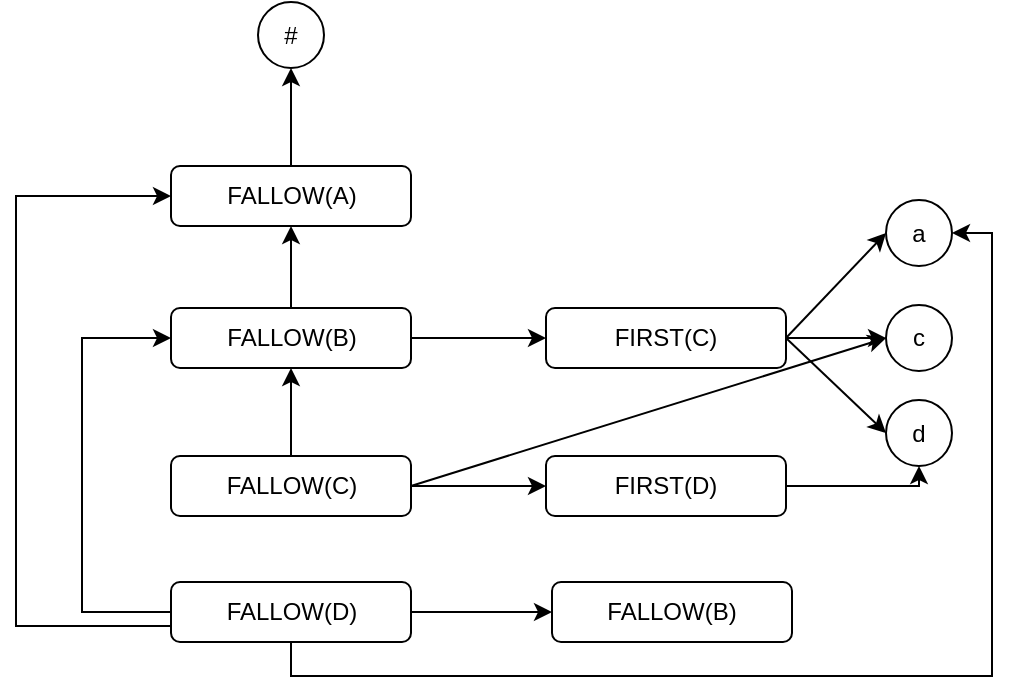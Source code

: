 <mxfile version="21.1.4" type="github">
  <diagram name="第 1 页" id="jlVK5qfQyr_egqlrKWcN">
    <mxGraphModel dx="604" dy="324" grid="0" gridSize="10" guides="1" tooltips="1" connect="1" arrows="1" fold="1" page="1" pageScale="1" pageWidth="3300" pageHeight="4681" math="0" shadow="0">
      <root>
        <mxCell id="0" />
        <mxCell id="1" parent="0" />
        <mxCell id="k8o1MCGl5v_dafdXwM-l-4" style="edgeStyle=orthogonalEdgeStyle;rounded=0;orthogonalLoop=1;jettySize=auto;html=1;entryX=0.5;entryY=1;entryDx=0;entryDy=0;" edge="1" parent="1" source="k8o1MCGl5v_dafdXwM-l-2" target="k8o1MCGl5v_dafdXwM-l-3">
          <mxGeometry relative="1" as="geometry" />
        </mxCell>
        <mxCell id="k8o1MCGl5v_dafdXwM-l-2" value="FALLOW(A)" style="rounded=1;whiteSpace=wrap;html=1;" vertex="1" parent="1">
          <mxGeometry x="975.5" y="899" width="120" height="30" as="geometry" />
        </mxCell>
        <mxCell id="k8o1MCGl5v_dafdXwM-l-3" value="#" style="ellipse;whiteSpace=wrap;html=1;aspect=fixed;" vertex="1" parent="1">
          <mxGeometry x="1019" y="817" width="33" height="33" as="geometry" />
        </mxCell>
        <mxCell id="k8o1MCGl5v_dafdXwM-l-9" style="edgeStyle=orthogonalEdgeStyle;rounded=0;orthogonalLoop=1;jettySize=auto;html=1;" edge="1" parent="1" source="k8o1MCGl5v_dafdXwM-l-5" target="k8o1MCGl5v_dafdXwM-l-8">
          <mxGeometry relative="1" as="geometry" />
        </mxCell>
        <mxCell id="k8o1MCGl5v_dafdXwM-l-19" style="edgeStyle=orthogonalEdgeStyle;rounded=0;orthogonalLoop=1;jettySize=auto;html=1;entryX=0.5;entryY=1;entryDx=0;entryDy=0;" edge="1" parent="1" source="k8o1MCGl5v_dafdXwM-l-5" target="k8o1MCGl5v_dafdXwM-l-2">
          <mxGeometry relative="1" as="geometry" />
        </mxCell>
        <mxCell id="k8o1MCGl5v_dafdXwM-l-5" value="FALLOW(B)" style="rounded=1;whiteSpace=wrap;html=1;" vertex="1" parent="1">
          <mxGeometry x="975.5" y="970" width="120" height="30" as="geometry" />
        </mxCell>
        <mxCell id="k8o1MCGl5v_dafdXwM-l-21" style="edgeStyle=orthogonalEdgeStyle;rounded=0;orthogonalLoop=1;jettySize=auto;html=1;entryX=0.5;entryY=1;entryDx=0;entryDy=0;" edge="1" parent="1" source="k8o1MCGl5v_dafdXwM-l-6" target="k8o1MCGl5v_dafdXwM-l-5">
          <mxGeometry relative="1" as="geometry" />
        </mxCell>
        <mxCell id="k8o1MCGl5v_dafdXwM-l-26" style="edgeStyle=orthogonalEdgeStyle;rounded=0;orthogonalLoop=1;jettySize=auto;html=1;" edge="1" parent="1" source="k8o1MCGl5v_dafdXwM-l-6" target="k8o1MCGl5v_dafdXwM-l-25">
          <mxGeometry relative="1" as="geometry" />
        </mxCell>
        <mxCell id="k8o1MCGl5v_dafdXwM-l-6" value="FALLOW(C)" style="rounded=1;whiteSpace=wrap;html=1;" vertex="1" parent="1">
          <mxGeometry x="975.5" y="1044" width="120" height="30" as="geometry" />
        </mxCell>
        <mxCell id="k8o1MCGl5v_dafdXwM-l-20" style="edgeStyle=orthogonalEdgeStyle;rounded=0;orthogonalLoop=1;jettySize=auto;html=1;entryX=0;entryY=0.5;entryDx=0;entryDy=0;" edge="1" parent="1" source="k8o1MCGl5v_dafdXwM-l-7" target="k8o1MCGl5v_dafdXwM-l-2">
          <mxGeometry relative="1" as="geometry">
            <Array as="points">
              <mxPoint x="898" y="1129" />
              <mxPoint x="898" y="914" />
            </Array>
          </mxGeometry>
        </mxCell>
        <mxCell id="k8o1MCGl5v_dafdXwM-l-22" style="edgeStyle=orthogonalEdgeStyle;rounded=0;orthogonalLoop=1;jettySize=auto;html=1;entryX=0;entryY=0.5;entryDx=0;entryDy=0;" edge="1" parent="1" source="k8o1MCGl5v_dafdXwM-l-7" target="k8o1MCGl5v_dafdXwM-l-5">
          <mxGeometry relative="1" as="geometry">
            <Array as="points">
              <mxPoint x="931" y="1122" />
              <mxPoint x="931" y="985" />
            </Array>
          </mxGeometry>
        </mxCell>
        <mxCell id="k8o1MCGl5v_dafdXwM-l-23" style="edgeStyle=orthogonalEdgeStyle;rounded=0;orthogonalLoop=1;jettySize=auto;html=1;entryX=1;entryY=0.5;entryDx=0;entryDy=0;" edge="1" parent="1" source="k8o1MCGl5v_dafdXwM-l-7" target="k8o1MCGl5v_dafdXwM-l-12">
          <mxGeometry relative="1" as="geometry">
            <Array as="points">
              <mxPoint x="1035" y="1154" />
              <mxPoint x="1386" y="1154" />
              <mxPoint x="1386" y="933" />
            </Array>
          </mxGeometry>
        </mxCell>
        <mxCell id="k8o1MCGl5v_dafdXwM-l-28" style="edgeStyle=orthogonalEdgeStyle;rounded=0;orthogonalLoop=1;jettySize=auto;html=1;" edge="1" parent="1" source="k8o1MCGl5v_dafdXwM-l-7" target="k8o1MCGl5v_dafdXwM-l-27">
          <mxGeometry relative="1" as="geometry" />
        </mxCell>
        <mxCell id="k8o1MCGl5v_dafdXwM-l-7" value="FALLOW(D)" style="rounded=1;whiteSpace=wrap;html=1;" vertex="1" parent="1">
          <mxGeometry x="975.5" y="1107" width="120" height="30" as="geometry" />
        </mxCell>
        <mxCell id="k8o1MCGl5v_dafdXwM-l-8" value="FIRST(C)" style="rounded=1;whiteSpace=wrap;html=1;" vertex="1" parent="1">
          <mxGeometry x="1163" y="970" width="120" height="30" as="geometry" />
        </mxCell>
        <mxCell id="k8o1MCGl5v_dafdXwM-l-12" value="a" style="ellipse;whiteSpace=wrap;html=1;aspect=fixed;" vertex="1" parent="1">
          <mxGeometry x="1333" y="916" width="33" height="33" as="geometry" />
        </mxCell>
        <mxCell id="k8o1MCGl5v_dafdXwM-l-13" value="c" style="ellipse;whiteSpace=wrap;html=1;aspect=fixed;" vertex="1" parent="1">
          <mxGeometry x="1333" y="968.5" width="33" height="33" as="geometry" />
        </mxCell>
        <mxCell id="k8o1MCGl5v_dafdXwM-l-14" value="d" style="ellipse;whiteSpace=wrap;html=1;aspect=fixed;" vertex="1" parent="1">
          <mxGeometry x="1333" y="1016" width="33" height="33" as="geometry" />
        </mxCell>
        <mxCell id="k8o1MCGl5v_dafdXwM-l-16" value="" style="endArrow=classic;html=1;rounded=0;exitX=1;exitY=0.5;exitDx=0;exitDy=0;entryX=0;entryY=0.5;entryDx=0;entryDy=0;" edge="1" parent="1" source="k8o1MCGl5v_dafdXwM-l-8" target="k8o1MCGl5v_dafdXwM-l-12">
          <mxGeometry width="50" height="50" relative="1" as="geometry">
            <mxPoint x="1227" y="942" as="sourcePoint" />
            <mxPoint x="1277" y="892" as="targetPoint" />
          </mxGeometry>
        </mxCell>
        <mxCell id="k8o1MCGl5v_dafdXwM-l-17" value="" style="endArrow=classic;html=1;rounded=0;exitX=1;exitY=0.5;exitDx=0;exitDy=0;entryX=0;entryY=0.5;entryDx=0;entryDy=0;" edge="1" parent="1" source="k8o1MCGl5v_dafdXwM-l-8" target="k8o1MCGl5v_dafdXwM-l-13">
          <mxGeometry width="50" height="50" relative="1" as="geometry">
            <mxPoint x="1293" y="995" as="sourcePoint" />
            <mxPoint x="1343" y="936" as="targetPoint" />
          </mxGeometry>
        </mxCell>
        <mxCell id="k8o1MCGl5v_dafdXwM-l-18" value="" style="endArrow=classic;html=1;rounded=0;exitX=1;exitY=0.5;exitDx=0;exitDy=0;entryX=0;entryY=0.5;entryDx=0;entryDy=0;" edge="1" parent="1" source="k8o1MCGl5v_dafdXwM-l-8" target="k8o1MCGl5v_dafdXwM-l-14">
          <mxGeometry width="50" height="50" relative="1" as="geometry">
            <mxPoint x="1293" y="995" as="sourcePoint" />
            <mxPoint x="1343" y="984" as="targetPoint" />
          </mxGeometry>
        </mxCell>
        <mxCell id="k8o1MCGl5v_dafdXwM-l-24" value="" style="endArrow=classic;html=1;rounded=0;exitX=1;exitY=0.5;exitDx=0;exitDy=0;entryX=0;entryY=0.5;entryDx=0;entryDy=0;" edge="1" parent="1" source="k8o1MCGl5v_dafdXwM-l-6" target="k8o1MCGl5v_dafdXwM-l-13">
          <mxGeometry width="50" height="50" relative="1" as="geometry">
            <mxPoint x="1150" y="1078" as="sourcePoint" />
            <mxPoint x="1200" y="1028" as="targetPoint" />
          </mxGeometry>
        </mxCell>
        <mxCell id="k8o1MCGl5v_dafdXwM-l-31" style="edgeStyle=orthogonalEdgeStyle;rounded=0;orthogonalLoop=1;jettySize=auto;html=1;entryX=0.5;entryY=1;entryDx=0;entryDy=0;" edge="1" parent="1" source="k8o1MCGl5v_dafdXwM-l-25" target="k8o1MCGl5v_dafdXwM-l-14">
          <mxGeometry relative="1" as="geometry">
            <Array as="points">
              <mxPoint x="1349" y="1059" />
            </Array>
          </mxGeometry>
        </mxCell>
        <mxCell id="k8o1MCGl5v_dafdXwM-l-25" value="FIRST(D)" style="rounded=1;whiteSpace=wrap;html=1;" vertex="1" parent="1">
          <mxGeometry x="1163" y="1044" width="120" height="30" as="geometry" />
        </mxCell>
        <mxCell id="k8o1MCGl5v_dafdXwM-l-27" value="FALLOW(B)" style="rounded=1;whiteSpace=wrap;html=1;" vertex="1" parent="1">
          <mxGeometry x="1166" y="1107" width="120" height="30" as="geometry" />
        </mxCell>
      </root>
    </mxGraphModel>
  </diagram>
</mxfile>
